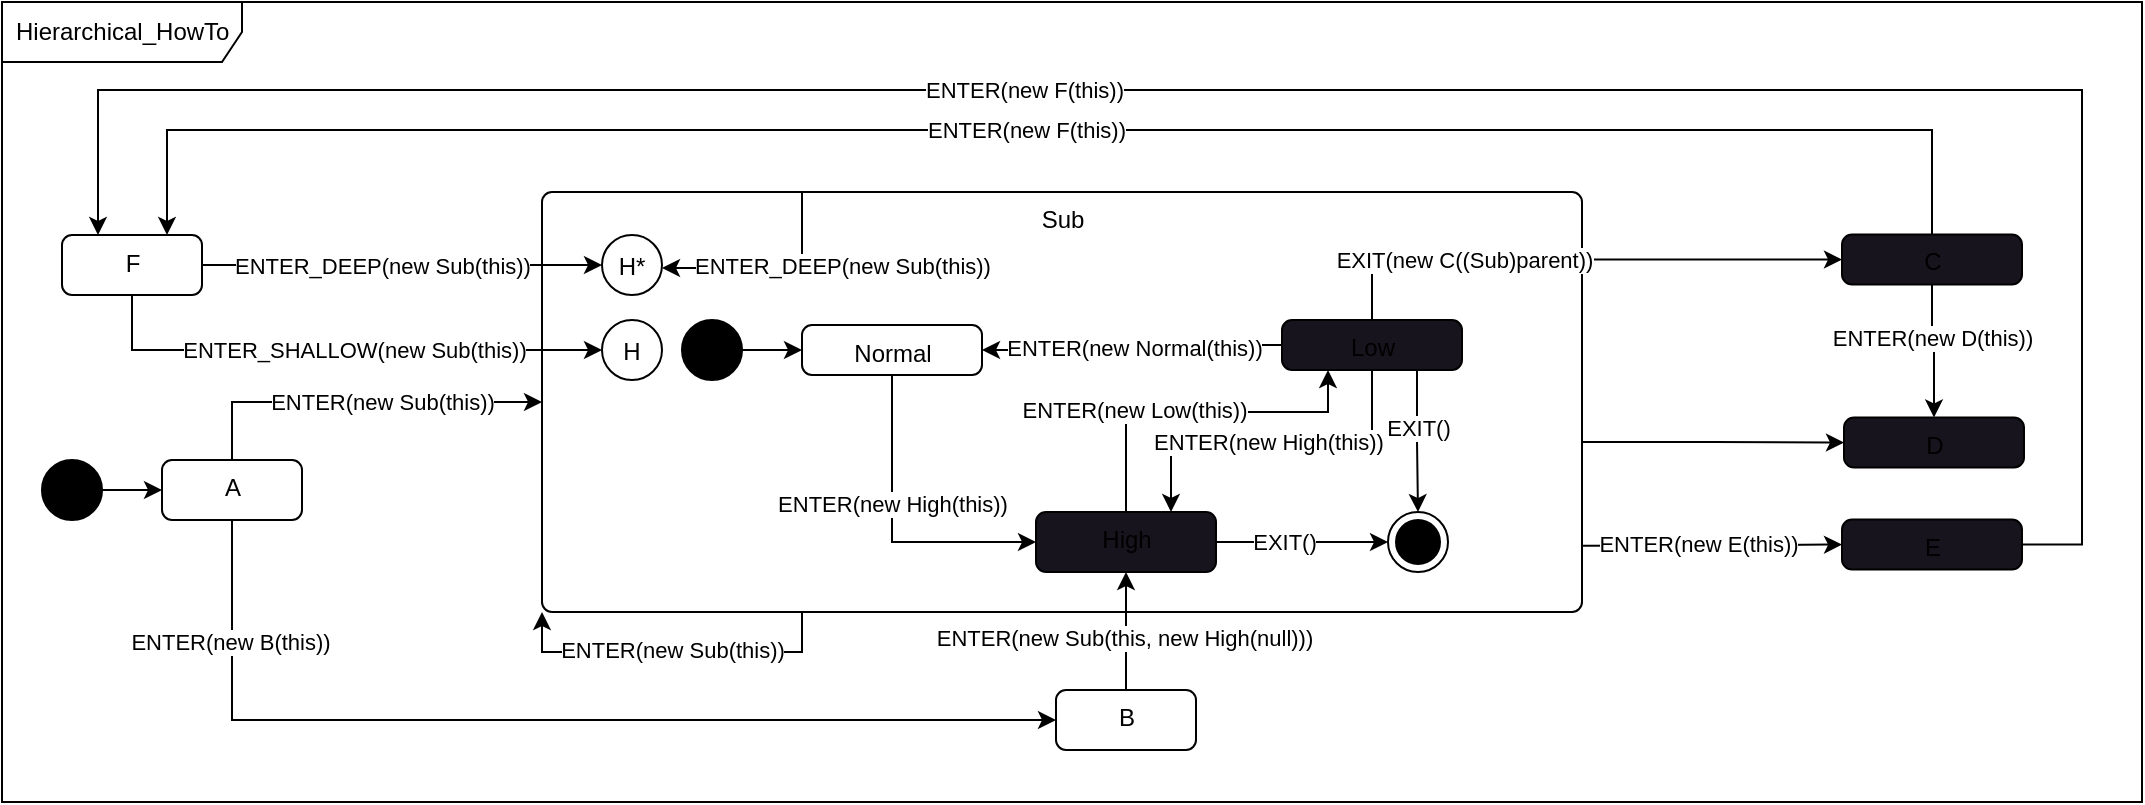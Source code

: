 <mxfile version="20.7.4" type="device"><diagram id="3-7pI1ALcpPrneQ-d27b" name="Seite-1"><mxGraphModel dx="2232" dy="1101" grid="1" gridSize="10" guides="1" tooltips="1" connect="1" arrows="1" fold="1" page="0" pageScale="1" pageWidth="827" pageHeight="1169" math="0" shadow="0"><root><mxCell id="0"/><mxCell id="1" parent="0"/><mxCell id="lIZWk0btDs9oo-Y26gUi-66" value="Hierarchical_HowTo" style="shape=umlFrame;whiteSpace=wrap;html=1;width=120;height=30;boundedLbl=1;verticalAlign=middle;align=left;spacingLeft=5;" parent="1" vertex="1"><mxGeometry x="-360" y="226" width="1070" height="400" as="geometry"/></mxCell><mxCell id="lIZWk0btDs9oo-Y26gUi-3" style="edgeStyle=orthogonalEdgeStyle;rounded=0;orthogonalLoop=1;jettySize=auto;html=1;entryX=0;entryY=0.5;entryDx=0;entryDy=0;" parent="1" source="lIZWk0btDs9oo-Y26gUi-1" target="lIZWk0btDs9oo-Y26gUi-2" edge="1"><mxGeometry relative="1" as="geometry"/></mxCell><mxCell id="lIZWk0btDs9oo-Y26gUi-1" value="" style="ellipse;fillColor=strokeColor;" parent="1" vertex="1"><mxGeometry x="-340" y="455" width="30" height="30" as="geometry"/></mxCell><mxCell id="lIZWk0btDs9oo-Y26gUi-36" style="edgeStyle=orthogonalEdgeStyle;rounded=0;orthogonalLoop=1;jettySize=auto;html=1;entryX=0;entryY=0.5;entryDx=0;entryDy=0;exitX=0.5;exitY=0;exitDx=0;exitDy=0;" parent="1" source="lIZWk0btDs9oo-Y26gUi-2" target="lIZWk0btDs9oo-Y26gUi-4" edge="1"><mxGeometry relative="1" as="geometry"/></mxCell><mxCell id="lIZWk0btDs9oo-Y26gUi-38" value="ENTER(new Sub(this))" style="edgeLabel;html=1;align=center;verticalAlign=middle;resizable=0;points=[];" parent="lIZWk0btDs9oo-Y26gUi-36" vertex="1" connectable="0"><mxGeometry x="-0.232" y="1" relative="1" as="geometry"><mxPoint x="33" y="1" as="offset"/></mxGeometry></mxCell><mxCell id="lIZWk0btDs9oo-Y26gUi-53" style="edgeStyle=orthogonalEdgeStyle;rounded=0;orthogonalLoop=1;jettySize=auto;html=1;entryX=0;entryY=0.5;entryDx=0;entryDy=0;exitX=0.5;exitY=1;exitDx=0;exitDy=0;" parent="1" source="lIZWk0btDs9oo-Y26gUi-2" target="lIZWk0btDs9oo-Y26gUi-22" edge="1"><mxGeometry relative="1" as="geometry"><Array as="points"><mxPoint x="-245" y="585"/></Array></mxGeometry></mxCell><mxCell id="lIZWk0btDs9oo-Y26gUi-54" value="ENTER(new B(this))" style="edgeLabel;html=1;align=center;verticalAlign=middle;resizable=0;points=[];" parent="lIZWk0btDs9oo-Y26gUi-53" vertex="1" connectable="0"><mxGeometry x="-0.764" y="-1" relative="1" as="geometry"><mxPoint as="offset"/></mxGeometry></mxCell><mxCell id="lIZWk0btDs9oo-Y26gUi-2" value="A" style="html=1;align=center;verticalAlign=top;rounded=1;absoluteArcSize=1;arcSize=10;dashed=0;" parent="1" vertex="1"><mxGeometry x="-280" y="455" width="70" height="30" as="geometry"/></mxCell><mxCell id="lIZWk0btDs9oo-Y26gUi-16" value="" style="edgeStyle=orthogonalEdgeStyle;rounded=0;orthogonalLoop=1;jettySize=auto;html=1;entryX=0;entryY=0.5;entryDx=0;entryDy=0;exitX=1;exitY=0.595;exitDx=0;exitDy=0;exitPerimeter=0;" parent="1" source="lIZWk0btDs9oo-Y26gUi-4" target="lIZWk0btDs9oo-Y26gUi-20" edge="1"><mxGeometry relative="1" as="geometry"><mxPoint x="520" y="470" as="targetPoint"/></mxGeometry></mxCell><mxCell id="lIZWk0btDs9oo-Y26gUi-18" style="edgeStyle=orthogonalEdgeStyle;rounded=0;orthogonalLoop=1;jettySize=auto;html=1;exitX=1.001;exitY=0.842;exitDx=0;exitDy=0;exitPerimeter=0;entryX=0;entryY=0.5;entryDx=0;entryDy=0;" parent="1" source="lIZWk0btDs9oo-Y26gUi-4" target="lIZWk0btDs9oo-Y26gUi-17" edge="1"><mxGeometry relative="1" as="geometry"/></mxCell><mxCell id="lIZWk0btDs9oo-Y26gUi-50" value="ENTER(new E(this))" style="edgeLabel;html=1;align=center;verticalAlign=middle;resizable=0;points=[];" parent="lIZWk0btDs9oo-Y26gUi-18" vertex="1" connectable="0"><mxGeometry x="-0.186" relative="1" as="geometry"><mxPoint x="4" y="-1" as="offset"/></mxGeometry></mxCell><mxCell id="lIZWk0btDs9oo-Y26gUi-55" style="edgeStyle=orthogonalEdgeStyle;rounded=0;orthogonalLoop=1;jettySize=auto;html=1;entryX=0.5;entryY=0;entryDx=0;entryDy=0;exitX=0.5;exitY=1;exitDx=0;exitDy=0;" parent="1" source="lIZWk0btDs9oo-Y26gUi-14" target="lIZWk0btDs9oo-Y26gUi-20" edge="1"><mxGeometry relative="1" as="geometry"/></mxCell><mxCell id="lIZWk0btDs9oo-Y26gUi-56" value="ENTER(new D(this))" style="edgeLabel;html=1;align=center;verticalAlign=middle;resizable=0;points=[];" parent="lIZWk0btDs9oo-Y26gUi-55" vertex="1" connectable="0"><mxGeometry x="-0.212" relative="1" as="geometry"><mxPoint as="offset"/></mxGeometry></mxCell><mxCell id="lIZWk0btDs9oo-Y26gUi-57" style="edgeStyle=orthogonalEdgeStyle;rounded=0;orthogonalLoop=1;jettySize=auto;html=1;entryX=0.75;entryY=0;entryDx=0;entryDy=0;" parent="1" source="lIZWk0btDs9oo-Y26gUi-14" target="lIZWk0btDs9oo-Y26gUi-34" edge="1"><mxGeometry relative="1" as="geometry"><Array as="points"><mxPoint x="535" y="290"/><mxPoint x="-278" y="290"/><mxPoint x="-278" y="343"/></Array></mxGeometry></mxCell><mxCell id="lIZWk0btDs9oo-Y26gUi-58" value="ENTER(new F(this))" style="edgeLabel;html=1;align=center;verticalAlign=middle;resizable=0;points=[];" parent="lIZWk0btDs9oo-Y26gUi-57" vertex="1" connectable="0"><mxGeometry x="0.038" relative="1" as="geometry"><mxPoint x="7" as="offset"/></mxGeometry></mxCell><mxCell id="lIZWk0btDs9oo-Y26gUi-14" value="C" style="html=1;align=center;verticalAlign=top;rounded=1;absoluteArcSize=1;arcSize=10;dashed=0;fillColor=rgb(24, 20, 29);" parent="1" vertex="1"><mxGeometry x="560" y="342.25" width="90" height="25" as="geometry"/></mxCell><mxCell id="lIZWk0btDs9oo-Y26gUi-59" style="edgeStyle=orthogonalEdgeStyle;rounded=0;orthogonalLoop=1;jettySize=auto;html=1;entryX=0.25;entryY=0;entryDx=0;entryDy=0;exitX=1;exitY=0.5;exitDx=0;exitDy=0;" parent="1" source="lIZWk0btDs9oo-Y26gUi-17" target="lIZWk0btDs9oo-Y26gUi-34" edge="1"><mxGeometry relative="1" as="geometry"><mxPoint x="700" y="540" as="sourcePoint"/><mxPoint x="-309.5" y="342.5" as="targetPoint"/><Array as="points"><mxPoint x="680" y="497"/><mxPoint x="680" y="270"/><mxPoint x="-312" y="270"/><mxPoint x="-312" y="343"/></Array></mxGeometry></mxCell><mxCell id="lIZWk0btDs9oo-Y26gUi-60" value="ENTER(new F(this))" style="edgeLabel;html=1;align=center;verticalAlign=middle;resizable=0;points=[];" parent="lIZWk0btDs9oo-Y26gUi-59" vertex="1" connectable="0"><mxGeometry x="0.216" relative="1" as="geometry"><mxPoint x="17" as="offset"/></mxGeometry></mxCell><mxCell id="lIZWk0btDs9oo-Y26gUi-17" value="E" style="html=1;align=center;verticalAlign=top;rounded=1;absoluteArcSize=1;arcSize=10;dashed=0;fillColor=rgb(24, 20, 29);" parent="1" vertex="1"><mxGeometry x="560" y="484.75" width="90" height="25" as="geometry"/></mxCell><mxCell id="lIZWk0btDs9oo-Y26gUi-20" value="D" style="html=1;align=center;verticalAlign=top;rounded=1;absoluteArcSize=1;arcSize=10;dashed=0;fillColor=rgb(24, 20, 29);" parent="1" vertex="1"><mxGeometry x="561" y="433.75" width="90" height="25" as="geometry"/></mxCell><mxCell id="lIZWk0btDs9oo-Y26gUi-22" value="B" style="html=1;align=center;verticalAlign=top;rounded=1;absoluteArcSize=1;arcSize=10;dashed=0;" parent="1" vertex="1"><mxGeometry x="167" y="570" width="70" height="30" as="geometry"/></mxCell><mxCell id="lIZWk0btDs9oo-Y26gUi-23" value="" style="group" parent="1" vertex="1" connectable="0"><mxGeometry x="-90" y="321" width="520" height="210" as="geometry"/></mxCell><mxCell id="lIZWk0btDs9oo-Y26gUi-4" value="Sub" style="html=1;align=center;verticalAlign=top;rounded=1;absoluteArcSize=1;arcSize=10;dashed=0;" parent="lIZWk0btDs9oo-Y26gUi-23" vertex="1"><mxGeometry width="520" height="210" as="geometry"/></mxCell><mxCell id="lIZWk0btDs9oo-Y26gUi-5" value="" style="ellipse;fillColor=strokeColor;" parent="lIZWk0btDs9oo-Y26gUi-23" vertex="1"><mxGeometry x="70" y="64" width="30" height="30" as="geometry"/></mxCell><mxCell id="lIZWk0btDs9oo-Y26gUi-25" style="edgeStyle=orthogonalEdgeStyle;rounded=0;orthogonalLoop=1;jettySize=auto;html=1;entryX=0;entryY=0.5;entryDx=0;entryDy=0;exitX=0.5;exitY=1;exitDx=0;exitDy=0;" parent="lIZWk0btDs9oo-Y26gUi-23" source="lIZWk0btDs9oo-Y26gUi-6" target="lIZWk0btDs9oo-Y26gUi-10" edge="1"><mxGeometry relative="1" as="geometry"/></mxCell><mxCell id="lIZWk0btDs9oo-Y26gUi-44" value="ENTER(new High(this))" style="edgeLabel;html=1;align=center;verticalAlign=middle;resizable=0;points=[];" parent="lIZWk0btDs9oo-Y26gUi-25" vertex="1" connectable="0"><mxGeometry x="-0.177" y="-3" relative="1" as="geometry"><mxPoint x="3" as="offset"/></mxGeometry></mxCell><mxCell id="lIZWk0btDs9oo-Y26gUi-6" value="Normal" style="html=1;align=center;verticalAlign=top;rounded=1;absoluteArcSize=1;arcSize=10;dashed=0;" parent="lIZWk0btDs9oo-Y26gUi-23" vertex="1"><mxGeometry x="130" y="66.5" width="90" height="25" as="geometry"/></mxCell><mxCell id="lIZWk0btDs9oo-Y26gUi-7" style="edgeStyle=orthogonalEdgeStyle;rounded=0;orthogonalLoop=1;jettySize=auto;html=1;entryX=0;entryY=0.5;entryDx=0;entryDy=0;" parent="lIZWk0btDs9oo-Y26gUi-23" source="lIZWk0btDs9oo-Y26gUi-5" target="lIZWk0btDs9oo-Y26gUi-6" edge="1"><mxGeometry relative="1" as="geometry"/></mxCell><mxCell id="lIZWk0btDs9oo-Y26gUi-28" style="edgeStyle=orthogonalEdgeStyle;rounded=0;orthogonalLoop=1;jettySize=auto;html=1;entryX=0.5;entryY=0;entryDx=0;entryDy=0;exitX=0.75;exitY=1;exitDx=0;exitDy=0;" parent="lIZWk0btDs9oo-Y26gUi-23" source="lIZWk0btDs9oo-Y26gUi-8" target="lIZWk0btDs9oo-Y26gUi-26" edge="1"><mxGeometry relative="1" as="geometry"/></mxCell><mxCell id="lIZWk0btDs9oo-Y26gUi-45" value="EXIT()" style="edgeLabel;html=1;align=center;verticalAlign=middle;resizable=0;points=[];" parent="lIZWk0btDs9oo-Y26gUi-28" vertex="1" connectable="0"><mxGeometry x="-0.203" relative="1" as="geometry"><mxPoint as="offset"/></mxGeometry></mxCell><mxCell id="lIZWk0btDs9oo-Y26gUi-42" style="edgeStyle=orthogonalEdgeStyle;rounded=0;orthogonalLoop=1;jettySize=auto;html=1;entryX=1;entryY=0.5;entryDx=0;entryDy=0;exitX=0;exitY=0.5;exitDx=0;exitDy=0;" parent="lIZWk0btDs9oo-Y26gUi-23" source="lIZWk0btDs9oo-Y26gUi-8" target="lIZWk0btDs9oo-Y26gUi-6" edge="1"><mxGeometry relative="1" as="geometry"/></mxCell><mxCell id="lIZWk0btDs9oo-Y26gUi-43" value="ENTER(new Normal(this))" style="edgeLabel;html=1;align=center;verticalAlign=middle;resizable=0;points=[];" parent="lIZWk0btDs9oo-Y26gUi-42" vertex="1" connectable="0"><mxGeometry x="0.231" relative="1" as="geometry"><mxPoint x="17" y="-1" as="offset"/></mxGeometry></mxCell><mxCell id="lIZWk0btDs9oo-Y26gUi-8" value="Low" style="html=1;align=center;verticalAlign=top;rounded=1;absoluteArcSize=1;arcSize=10;dashed=0;fillColor=rgb(24, 20, 29);" parent="lIZWk0btDs9oo-Y26gUi-23" vertex="1"><mxGeometry x="370" y="64" width="90" height="25" as="geometry"/></mxCell><mxCell id="lIZWk0btDs9oo-Y26gUi-27" style="edgeStyle=orthogonalEdgeStyle;rounded=0;orthogonalLoop=1;jettySize=auto;html=1;" parent="lIZWk0btDs9oo-Y26gUi-23" source="lIZWk0btDs9oo-Y26gUi-10" target="lIZWk0btDs9oo-Y26gUi-26" edge="1"><mxGeometry relative="1" as="geometry"/></mxCell><mxCell id="lIZWk0btDs9oo-Y26gUi-46" value="EXIT()" style="edgeLabel;html=1;align=center;verticalAlign=middle;resizable=0;points=[];" parent="lIZWk0btDs9oo-Y26gUi-27" vertex="1" connectable="0"><mxGeometry x="-0.257" relative="1" as="geometry"><mxPoint x="2" as="offset"/></mxGeometry></mxCell><mxCell id="lIZWk0btDs9oo-Y26gUi-29" style="edgeStyle=orthogonalEdgeStyle;rounded=0;orthogonalLoop=1;jettySize=auto;html=1;entryX=0.25;entryY=1;entryDx=0;entryDy=0;exitX=0.5;exitY=0;exitDx=0;exitDy=0;" parent="lIZWk0btDs9oo-Y26gUi-23" source="lIZWk0btDs9oo-Y26gUi-10" target="lIZWk0btDs9oo-Y26gUi-8" edge="1"><mxGeometry relative="1" as="geometry"><Array as="points"><mxPoint x="292" y="110"/><mxPoint x="393" y="110"/><mxPoint x="393" y="89"/></Array></mxGeometry></mxCell><mxCell id="lIZWk0btDs9oo-Y26gUi-48" value="ENTER(new Low(this))" style="edgeLabel;html=1;align=center;verticalAlign=middle;resizable=0;points=[];" parent="lIZWk0btDs9oo-Y26gUi-29" vertex="1" connectable="0"><mxGeometry x="-0.198" relative="1" as="geometry"><mxPoint x="-15" y="-1" as="offset"/></mxGeometry></mxCell><mxCell id="lIZWk0btDs9oo-Y26gUi-10" value="High" style="html=1;align=center;verticalAlign=top;rounded=1;absoluteArcSize=1;arcSize=10;dashed=0;fillColor=rgb(24, 20, 29);" parent="lIZWk0btDs9oo-Y26gUi-23" vertex="1"><mxGeometry x="247" y="160" width="90" height="30" as="geometry"/></mxCell><mxCell id="lIZWk0btDs9oo-Y26gUi-11" value="" style="edgeStyle=orthogonalEdgeStyle;rounded=0;orthogonalLoop=1;jettySize=auto;html=1;exitX=0.5;exitY=1;exitDx=0;exitDy=0;entryX=0.75;entryY=0;entryDx=0;entryDy=0;" parent="lIZWk0btDs9oo-Y26gUi-23" source="lIZWk0btDs9oo-Y26gUi-8" target="lIZWk0btDs9oo-Y26gUi-10" edge="1"><mxGeometry relative="1" as="geometry"/></mxCell><mxCell id="lIZWk0btDs9oo-Y26gUi-47" value="ENTER(new High(this))" style="edgeLabel;html=1;align=center;verticalAlign=middle;resizable=0;points=[];" parent="lIZWk0btDs9oo-Y26gUi-11" vertex="1" connectable="0"><mxGeometry x="-0.149" y="-1" relative="1" as="geometry"><mxPoint x="-15" y="1" as="offset"/></mxGeometry></mxCell><mxCell id="lIZWk0btDs9oo-Y26gUi-26" value="6" style="ellipse;html=1;shape=endState;fillColor=strokeColor;" parent="lIZWk0btDs9oo-Y26gUi-23" vertex="1"><mxGeometry x="423" y="160" width="30" height="30" as="geometry"/></mxCell><mxCell id="lIZWk0btDs9oo-Y26gUi-30" style="edgeStyle=orthogonalEdgeStyle;rounded=0;orthogonalLoop=1;jettySize=auto;html=1;entryX=0;entryY=1;entryDx=0;entryDy=0;exitX=0.25;exitY=1;exitDx=0;exitDy=0;" parent="lIZWk0btDs9oo-Y26gUi-23" source="lIZWk0btDs9oo-Y26gUi-4" target="lIZWk0btDs9oo-Y26gUi-4" edge="1"><mxGeometry relative="1" as="geometry"><Array as="points"><mxPoint x="130" y="230"/><mxPoint y="230"/></Array></mxGeometry></mxCell><mxCell id="lIZWk0btDs9oo-Y26gUi-37" value="ENTER(new Sub(this))" style="edgeLabel;html=1;align=center;verticalAlign=middle;resizable=0;points=[];" parent="lIZWk0btDs9oo-Y26gUi-30" vertex="1" connectable="0"><mxGeometry x="0.406" y="-1" relative="1" as="geometry"><mxPoint x="34" as="offset"/></mxGeometry></mxCell><mxCell id="lIZWk0btDs9oo-Y26gUi-32" value="H*" style="ellipse;" parent="lIZWk0btDs9oo-Y26gUi-23" vertex="1"><mxGeometry x="30" y="21.5" width="30" height="30" as="geometry"/></mxCell><mxCell id="lIZWk0btDs9oo-Y26gUi-33" style="edgeStyle=orthogonalEdgeStyle;rounded=0;orthogonalLoop=1;jettySize=auto;html=1;exitX=0.25;exitY=0;exitDx=0;exitDy=0;" parent="lIZWk0btDs9oo-Y26gUi-23" source="lIZWk0btDs9oo-Y26gUi-4" edge="1"><mxGeometry relative="1" as="geometry"><mxPoint x="60" y="38" as="targetPoint"/><Array as="points"><mxPoint x="130" y="38"/></Array></mxGeometry></mxCell><mxCell id="lIZWk0btDs9oo-Y26gUi-40" value="ENTER_DEEP(new Sub(this))" style="edgeLabel;html=1;align=center;verticalAlign=middle;resizable=0;points=[];" parent="lIZWk0btDs9oo-Y26gUi-33" vertex="1" connectable="0"><mxGeometry x="0.11" y="2" relative="1" as="geometry"><mxPoint x="42" y="-3" as="offset"/></mxGeometry></mxCell><mxCell id="lIZWk0btDs9oo-Y26gUi-62" value="H" style="ellipse;" parent="lIZWk0btDs9oo-Y26gUi-23" vertex="1"><mxGeometry x="30" y="64" width="30" height="30" as="geometry"/></mxCell><mxCell id="lIZWk0btDs9oo-Y26gUi-24" style="edgeStyle=orthogonalEdgeStyle;rounded=0;orthogonalLoop=1;jettySize=auto;html=1;entryX=0.5;entryY=1;entryDx=0;entryDy=0;exitX=0.5;exitY=0;exitDx=0;exitDy=0;" parent="1" source="lIZWk0btDs9oo-Y26gUi-22" target="lIZWk0btDs9oo-Y26gUi-10" edge="1"><mxGeometry relative="1" as="geometry"/></mxCell><mxCell id="lIZWk0btDs9oo-Y26gUi-51" value="ENTER(new Sub(this, new High(null)))" style="edgeLabel;html=1;align=center;verticalAlign=middle;resizable=0;points=[];" parent="lIZWk0btDs9oo-Y26gUi-24" vertex="1" connectable="0"><mxGeometry x="-0.098" y="1" relative="1" as="geometry"><mxPoint as="offset"/></mxGeometry></mxCell><mxCell id="lIZWk0btDs9oo-Y26gUi-15" value="" style="edgeStyle=orthogonalEdgeStyle;rounded=0;orthogonalLoop=1;jettySize=auto;html=1;entryX=0;entryY=0.5;entryDx=0;entryDy=0;exitX=0.5;exitY=0;exitDx=0;exitDy=0;" parent="1" source="lIZWk0btDs9oo-Y26gUi-8" target="lIZWk0btDs9oo-Y26gUi-14" edge="1"><mxGeometry relative="1" as="geometry"><Array as="points"><mxPoint x="325" y="355"/></Array></mxGeometry></mxCell><mxCell id="lIZWk0btDs9oo-Y26gUi-49" value="EXIT(new C((Sub)parent))" style="edgeLabel;html=1;align=center;verticalAlign=middle;resizable=0;points=[];" parent="lIZWk0btDs9oo-Y26gUi-15" vertex="1" connectable="0"><mxGeometry x="-0.354" y="2" relative="1" as="geometry"><mxPoint x="-10" y="2" as="offset"/></mxGeometry></mxCell><mxCell id="lIZWk0btDs9oo-Y26gUi-35" style="edgeStyle=orthogonalEdgeStyle;rounded=0;orthogonalLoop=1;jettySize=auto;html=1;entryX=0;entryY=0.5;entryDx=0;entryDy=0;" parent="1" source="lIZWk0btDs9oo-Y26gUi-34" target="lIZWk0btDs9oo-Y26gUi-32" edge="1"><mxGeometry relative="1" as="geometry"/></mxCell><mxCell id="lIZWk0btDs9oo-Y26gUi-39" value="ENTER_DEEP(new Sub(this))" style="edgeLabel;html=1;align=center;verticalAlign=middle;resizable=0;points=[];" parent="lIZWk0btDs9oo-Y26gUi-35" vertex="1" connectable="0"><mxGeometry x="-0.285" y="-1" relative="1" as="geometry"><mxPoint x="18" y="-1" as="offset"/></mxGeometry></mxCell><mxCell id="lIZWk0btDs9oo-Y26gUi-63" style="edgeStyle=orthogonalEdgeStyle;rounded=0;orthogonalLoop=1;jettySize=auto;html=1;entryX=0;entryY=0.5;entryDx=0;entryDy=0;exitX=0.5;exitY=1;exitDx=0;exitDy=0;" parent="1" source="lIZWk0btDs9oo-Y26gUi-34" target="lIZWk0btDs9oo-Y26gUi-62" edge="1"><mxGeometry relative="1" as="geometry"><Array as="points"><mxPoint x="-185" y="400"/><mxPoint x="-60" y="400"/></Array></mxGeometry></mxCell><mxCell id="lIZWk0btDs9oo-Y26gUi-65" value="ENTER_SHALLOW(new Sub(this))" style="edgeLabel;html=1;align=center;verticalAlign=middle;resizable=0;points=[];" parent="lIZWk0btDs9oo-Y26gUi-63" vertex="1" connectable="0"><mxGeometry x="-0.041" relative="1" as="geometry"><mxPoint x="12" as="offset"/></mxGeometry></mxCell><mxCell id="lIZWk0btDs9oo-Y26gUi-34" value="F" style="html=1;align=center;verticalAlign=top;rounded=1;absoluteArcSize=1;arcSize=10;dashed=0;" parent="1" vertex="1"><mxGeometry x="-330" y="342.5" width="70" height="30" as="geometry"/></mxCell></root></mxGraphModel></diagram></mxfile>